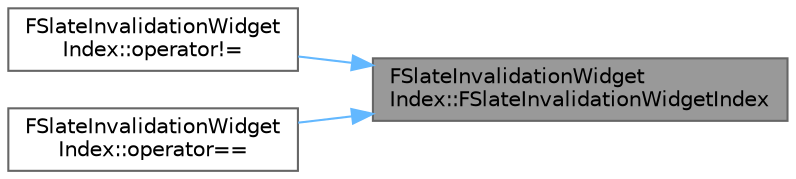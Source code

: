 digraph "FSlateInvalidationWidgetIndex::FSlateInvalidationWidgetIndex"
{
 // INTERACTIVE_SVG=YES
 // LATEX_PDF_SIZE
  bgcolor="transparent";
  edge [fontname=Helvetica,fontsize=10,labelfontname=Helvetica,labelfontsize=10];
  node [fontname=Helvetica,fontsize=10,shape=box,height=0.2,width=0.4];
  rankdir="RL";
  Node1 [id="Node000001",label="FSlateInvalidationWidget\lIndex::FSlateInvalidationWidgetIndex",height=0.2,width=0.4,color="gray40", fillcolor="grey60", style="filled", fontcolor="black",tooltip=" "];
  Node1 -> Node2 [id="edge1_Node000001_Node000002",dir="back",color="steelblue1",style="solid",tooltip=" "];
  Node2 [id="Node000002",label="FSlateInvalidationWidget\lIndex::operator!=",height=0.2,width=0.4,color="grey40", fillcolor="white", style="filled",URL="$dc/dc1/structFSlateInvalidationWidgetIndex.html#a1d8518b8cdafa2325429458faa42a69d",tooltip=" "];
  Node1 -> Node3 [id="edge2_Node000001_Node000003",dir="back",color="steelblue1",style="solid",tooltip=" "];
  Node3 [id="Node000003",label="FSlateInvalidationWidget\lIndex::operator==",height=0.2,width=0.4,color="grey40", fillcolor="white", style="filled",URL="$dc/dc1/structFSlateInvalidationWidgetIndex.html#a78a316f313c60ec091a0fce7d019a326",tooltip=" "];
}
